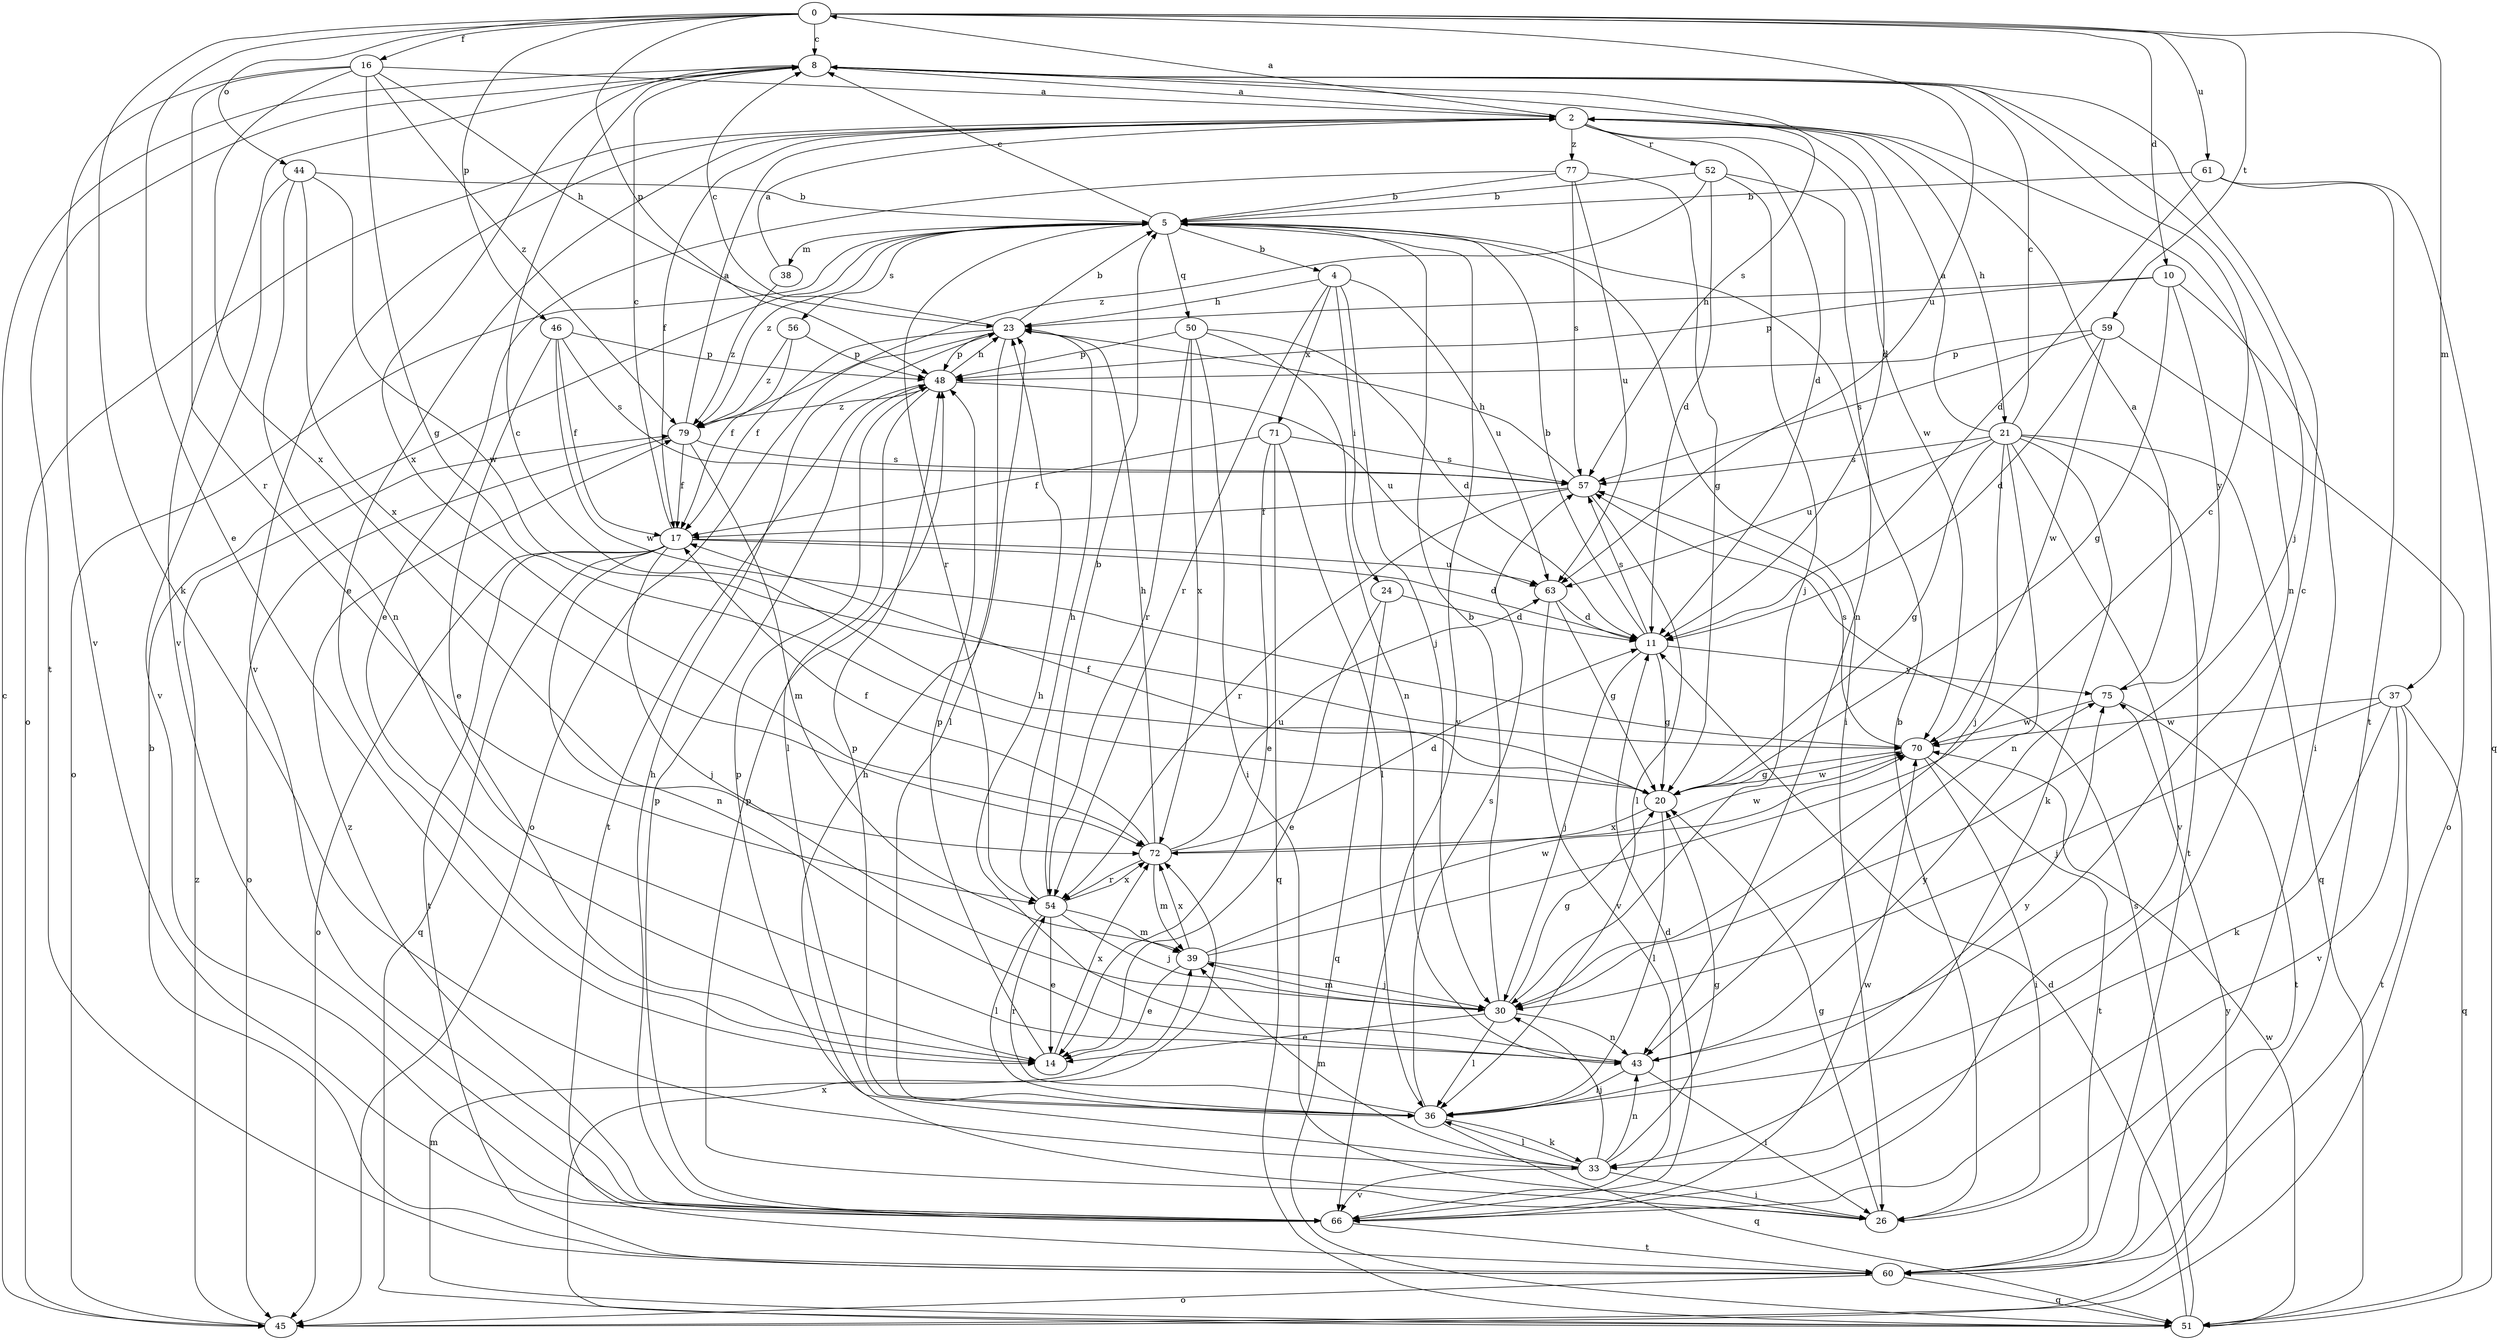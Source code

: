 strict digraph  {
0;
2;
4;
5;
8;
10;
11;
14;
16;
17;
20;
21;
23;
24;
26;
30;
33;
36;
37;
38;
39;
43;
44;
45;
46;
48;
50;
51;
52;
54;
56;
57;
59;
60;
61;
63;
66;
70;
71;
72;
75;
77;
79;
0 -> 8  [label=c];
0 -> 10  [label=d];
0 -> 14  [label=e];
0 -> 16  [label=f];
0 -> 33  [label=k];
0 -> 37  [label=m];
0 -> 44  [label=o];
0 -> 46  [label=p];
0 -> 48  [label=p];
0 -> 59  [label=t];
0 -> 61  [label=u];
0 -> 63  [label=u];
2 -> 0  [label=a];
2 -> 11  [label=d];
2 -> 14  [label=e];
2 -> 17  [label=f];
2 -> 21  [label=h];
2 -> 43  [label=n];
2 -> 45  [label=o];
2 -> 52  [label=r];
2 -> 66  [label=v];
2 -> 70  [label=w];
2 -> 77  [label=z];
4 -> 23  [label=h];
4 -> 24  [label=i];
4 -> 30  [label=j];
4 -> 54  [label=r];
4 -> 63  [label=u];
4 -> 71  [label=x];
5 -> 4  [label=b];
5 -> 8  [label=c];
5 -> 26  [label=i];
5 -> 38  [label=m];
5 -> 45  [label=o];
5 -> 50  [label=q];
5 -> 54  [label=r];
5 -> 56  [label=s];
5 -> 66  [label=v];
5 -> 79  [label=z];
8 -> 2  [label=a];
8 -> 11  [label=d];
8 -> 30  [label=j];
8 -> 57  [label=s];
8 -> 60  [label=t];
8 -> 66  [label=v];
8 -> 72  [label=x];
10 -> 20  [label=g];
10 -> 23  [label=h];
10 -> 26  [label=i];
10 -> 48  [label=p];
10 -> 75  [label=y];
11 -> 5  [label=b];
11 -> 20  [label=g];
11 -> 30  [label=j];
11 -> 57  [label=s];
11 -> 75  [label=y];
14 -> 48  [label=p];
14 -> 72  [label=x];
16 -> 2  [label=a];
16 -> 20  [label=g];
16 -> 23  [label=h];
16 -> 54  [label=r];
16 -> 66  [label=v];
16 -> 72  [label=x];
16 -> 79  [label=z];
17 -> 8  [label=c];
17 -> 11  [label=d];
17 -> 30  [label=j];
17 -> 43  [label=n];
17 -> 45  [label=o];
17 -> 51  [label=q];
17 -> 60  [label=t];
17 -> 63  [label=u];
20 -> 8  [label=c];
20 -> 17  [label=f];
20 -> 36  [label=l];
20 -> 70  [label=w];
20 -> 72  [label=x];
21 -> 2  [label=a];
21 -> 8  [label=c];
21 -> 20  [label=g];
21 -> 30  [label=j];
21 -> 33  [label=k];
21 -> 43  [label=n];
21 -> 51  [label=q];
21 -> 57  [label=s];
21 -> 60  [label=t];
21 -> 63  [label=u];
21 -> 66  [label=v];
23 -> 5  [label=b];
23 -> 8  [label=c];
23 -> 17  [label=f];
23 -> 36  [label=l];
23 -> 45  [label=o];
23 -> 48  [label=p];
24 -> 11  [label=d];
24 -> 14  [label=e];
24 -> 51  [label=q];
26 -> 5  [label=b];
26 -> 20  [label=g];
26 -> 23  [label=h];
26 -> 48  [label=p];
30 -> 5  [label=b];
30 -> 14  [label=e];
30 -> 20  [label=g];
30 -> 36  [label=l];
30 -> 39  [label=m];
30 -> 43  [label=n];
33 -> 20  [label=g];
33 -> 26  [label=i];
33 -> 30  [label=j];
33 -> 36  [label=l];
33 -> 39  [label=m];
33 -> 43  [label=n];
33 -> 48  [label=p];
33 -> 66  [label=v];
36 -> 8  [label=c];
36 -> 33  [label=k];
36 -> 48  [label=p];
36 -> 51  [label=q];
36 -> 54  [label=r];
36 -> 57  [label=s];
36 -> 75  [label=y];
37 -> 30  [label=j];
37 -> 33  [label=k];
37 -> 51  [label=q];
37 -> 60  [label=t];
37 -> 66  [label=v];
37 -> 70  [label=w];
38 -> 2  [label=a];
38 -> 79  [label=z];
39 -> 8  [label=c];
39 -> 14  [label=e];
39 -> 30  [label=j];
39 -> 70  [label=w];
39 -> 72  [label=x];
43 -> 23  [label=h];
43 -> 26  [label=i];
43 -> 36  [label=l];
43 -> 75  [label=y];
44 -> 5  [label=b];
44 -> 43  [label=n];
44 -> 66  [label=v];
44 -> 70  [label=w];
44 -> 72  [label=x];
45 -> 8  [label=c];
45 -> 75  [label=y];
45 -> 79  [label=z];
46 -> 14  [label=e];
46 -> 17  [label=f];
46 -> 48  [label=p];
46 -> 57  [label=s];
46 -> 70  [label=w];
48 -> 23  [label=h];
48 -> 36  [label=l];
48 -> 60  [label=t];
48 -> 63  [label=u];
48 -> 79  [label=z];
50 -> 11  [label=d];
50 -> 26  [label=i];
50 -> 43  [label=n];
50 -> 48  [label=p];
50 -> 54  [label=r];
50 -> 72  [label=x];
51 -> 11  [label=d];
51 -> 39  [label=m];
51 -> 57  [label=s];
51 -> 70  [label=w];
51 -> 72  [label=x];
52 -> 5  [label=b];
52 -> 11  [label=d];
52 -> 30  [label=j];
52 -> 43  [label=n];
52 -> 79  [label=z];
54 -> 5  [label=b];
54 -> 14  [label=e];
54 -> 23  [label=h];
54 -> 30  [label=j];
54 -> 36  [label=l];
54 -> 39  [label=m];
54 -> 72  [label=x];
56 -> 17  [label=f];
56 -> 48  [label=p];
56 -> 79  [label=z];
57 -> 17  [label=f];
57 -> 23  [label=h];
57 -> 36  [label=l];
57 -> 54  [label=r];
59 -> 11  [label=d];
59 -> 45  [label=o];
59 -> 48  [label=p];
59 -> 57  [label=s];
59 -> 70  [label=w];
60 -> 5  [label=b];
60 -> 45  [label=o];
60 -> 51  [label=q];
61 -> 5  [label=b];
61 -> 11  [label=d];
61 -> 51  [label=q];
61 -> 60  [label=t];
63 -> 11  [label=d];
63 -> 20  [label=g];
63 -> 66  [label=v];
66 -> 11  [label=d];
66 -> 23  [label=h];
66 -> 48  [label=p];
66 -> 60  [label=t];
66 -> 70  [label=w];
66 -> 79  [label=z];
70 -> 20  [label=g];
70 -> 26  [label=i];
70 -> 57  [label=s];
70 -> 60  [label=t];
71 -> 14  [label=e];
71 -> 17  [label=f];
71 -> 36  [label=l];
71 -> 51  [label=q];
71 -> 57  [label=s];
72 -> 11  [label=d];
72 -> 17  [label=f];
72 -> 23  [label=h];
72 -> 39  [label=m];
72 -> 54  [label=r];
72 -> 63  [label=u];
72 -> 70  [label=w];
75 -> 2  [label=a];
75 -> 60  [label=t];
75 -> 70  [label=w];
77 -> 5  [label=b];
77 -> 14  [label=e];
77 -> 20  [label=g];
77 -> 57  [label=s];
77 -> 63  [label=u];
79 -> 2  [label=a];
79 -> 17  [label=f];
79 -> 39  [label=m];
79 -> 45  [label=o];
79 -> 57  [label=s];
}
